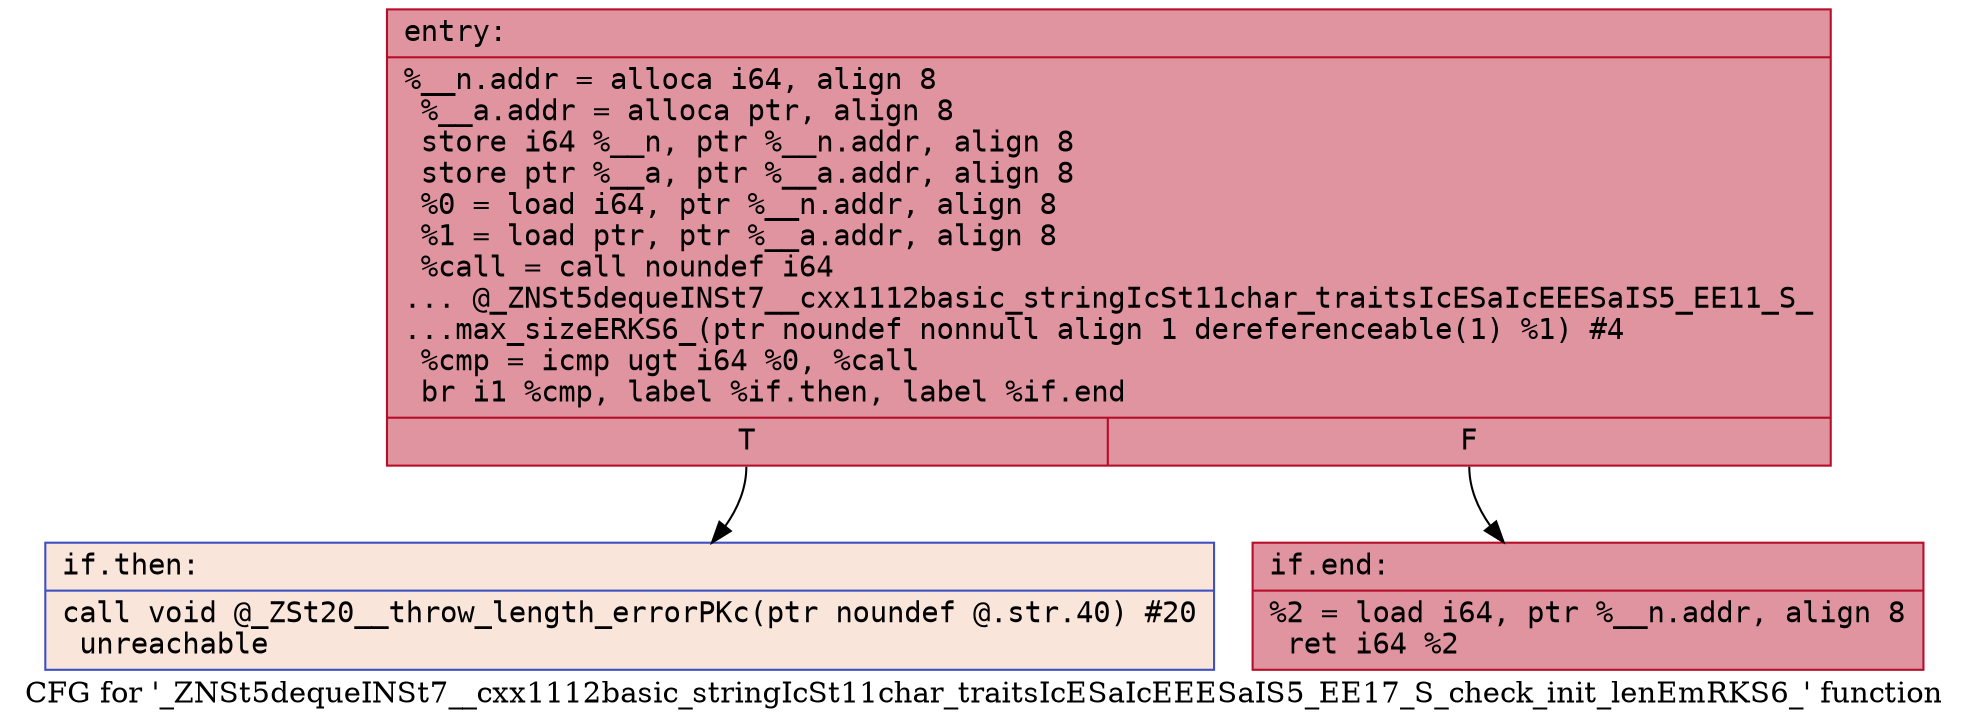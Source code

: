digraph "CFG for '_ZNSt5dequeINSt7__cxx1112basic_stringIcSt11char_traitsIcESaIcEEESaIS5_EE17_S_check_init_lenEmRKS6_' function" {
	label="CFG for '_ZNSt5dequeINSt7__cxx1112basic_stringIcSt11char_traitsIcESaIcEEESaIS5_EE17_S_check_init_lenEmRKS6_' function";

	Node0x5651cd8bbd10 [shape=record,color="#b70d28ff", style=filled, fillcolor="#b70d2870" fontname="Courier",label="{entry:\l|  %__n.addr = alloca i64, align 8\l  %__a.addr = alloca ptr, align 8\l  store i64 %__n, ptr %__n.addr, align 8\l  store ptr %__a, ptr %__a.addr, align 8\l  %0 = load i64, ptr %__n.addr, align 8\l  %1 = load ptr, ptr %__a.addr, align 8\l  %call = call noundef i64\l... @_ZNSt5dequeINSt7__cxx1112basic_stringIcSt11char_traitsIcESaIcEEESaIS5_EE11_S_\l...max_sizeERKS6_(ptr noundef nonnull align 1 dereferenceable(1) %1) #4\l  %cmp = icmp ugt i64 %0, %call\l  br i1 %cmp, label %if.then, label %if.end\l|{<s0>T|<s1>F}}"];
	Node0x5651cd8bbd10:s0 -> Node0x5651cd8bc290[tooltip="entry -> if.then\nProbability 0.00%" ];
	Node0x5651cd8bbd10:s1 -> Node0x5651cd8bc300[tooltip="entry -> if.end\nProbability 100.00%" ];
	Node0x5651cd8bc290 [shape=record,color="#3d50c3ff", style=filled, fillcolor="#f4c5ad70" fontname="Courier",label="{if.then:\l|  call void @_ZSt20__throw_length_errorPKc(ptr noundef @.str.40) #20\l  unreachable\l}"];
	Node0x5651cd8bc300 [shape=record,color="#b70d28ff", style=filled, fillcolor="#b70d2870" fontname="Courier",label="{if.end:\l|  %2 = load i64, ptr %__n.addr, align 8\l  ret i64 %2\l}"];
}
